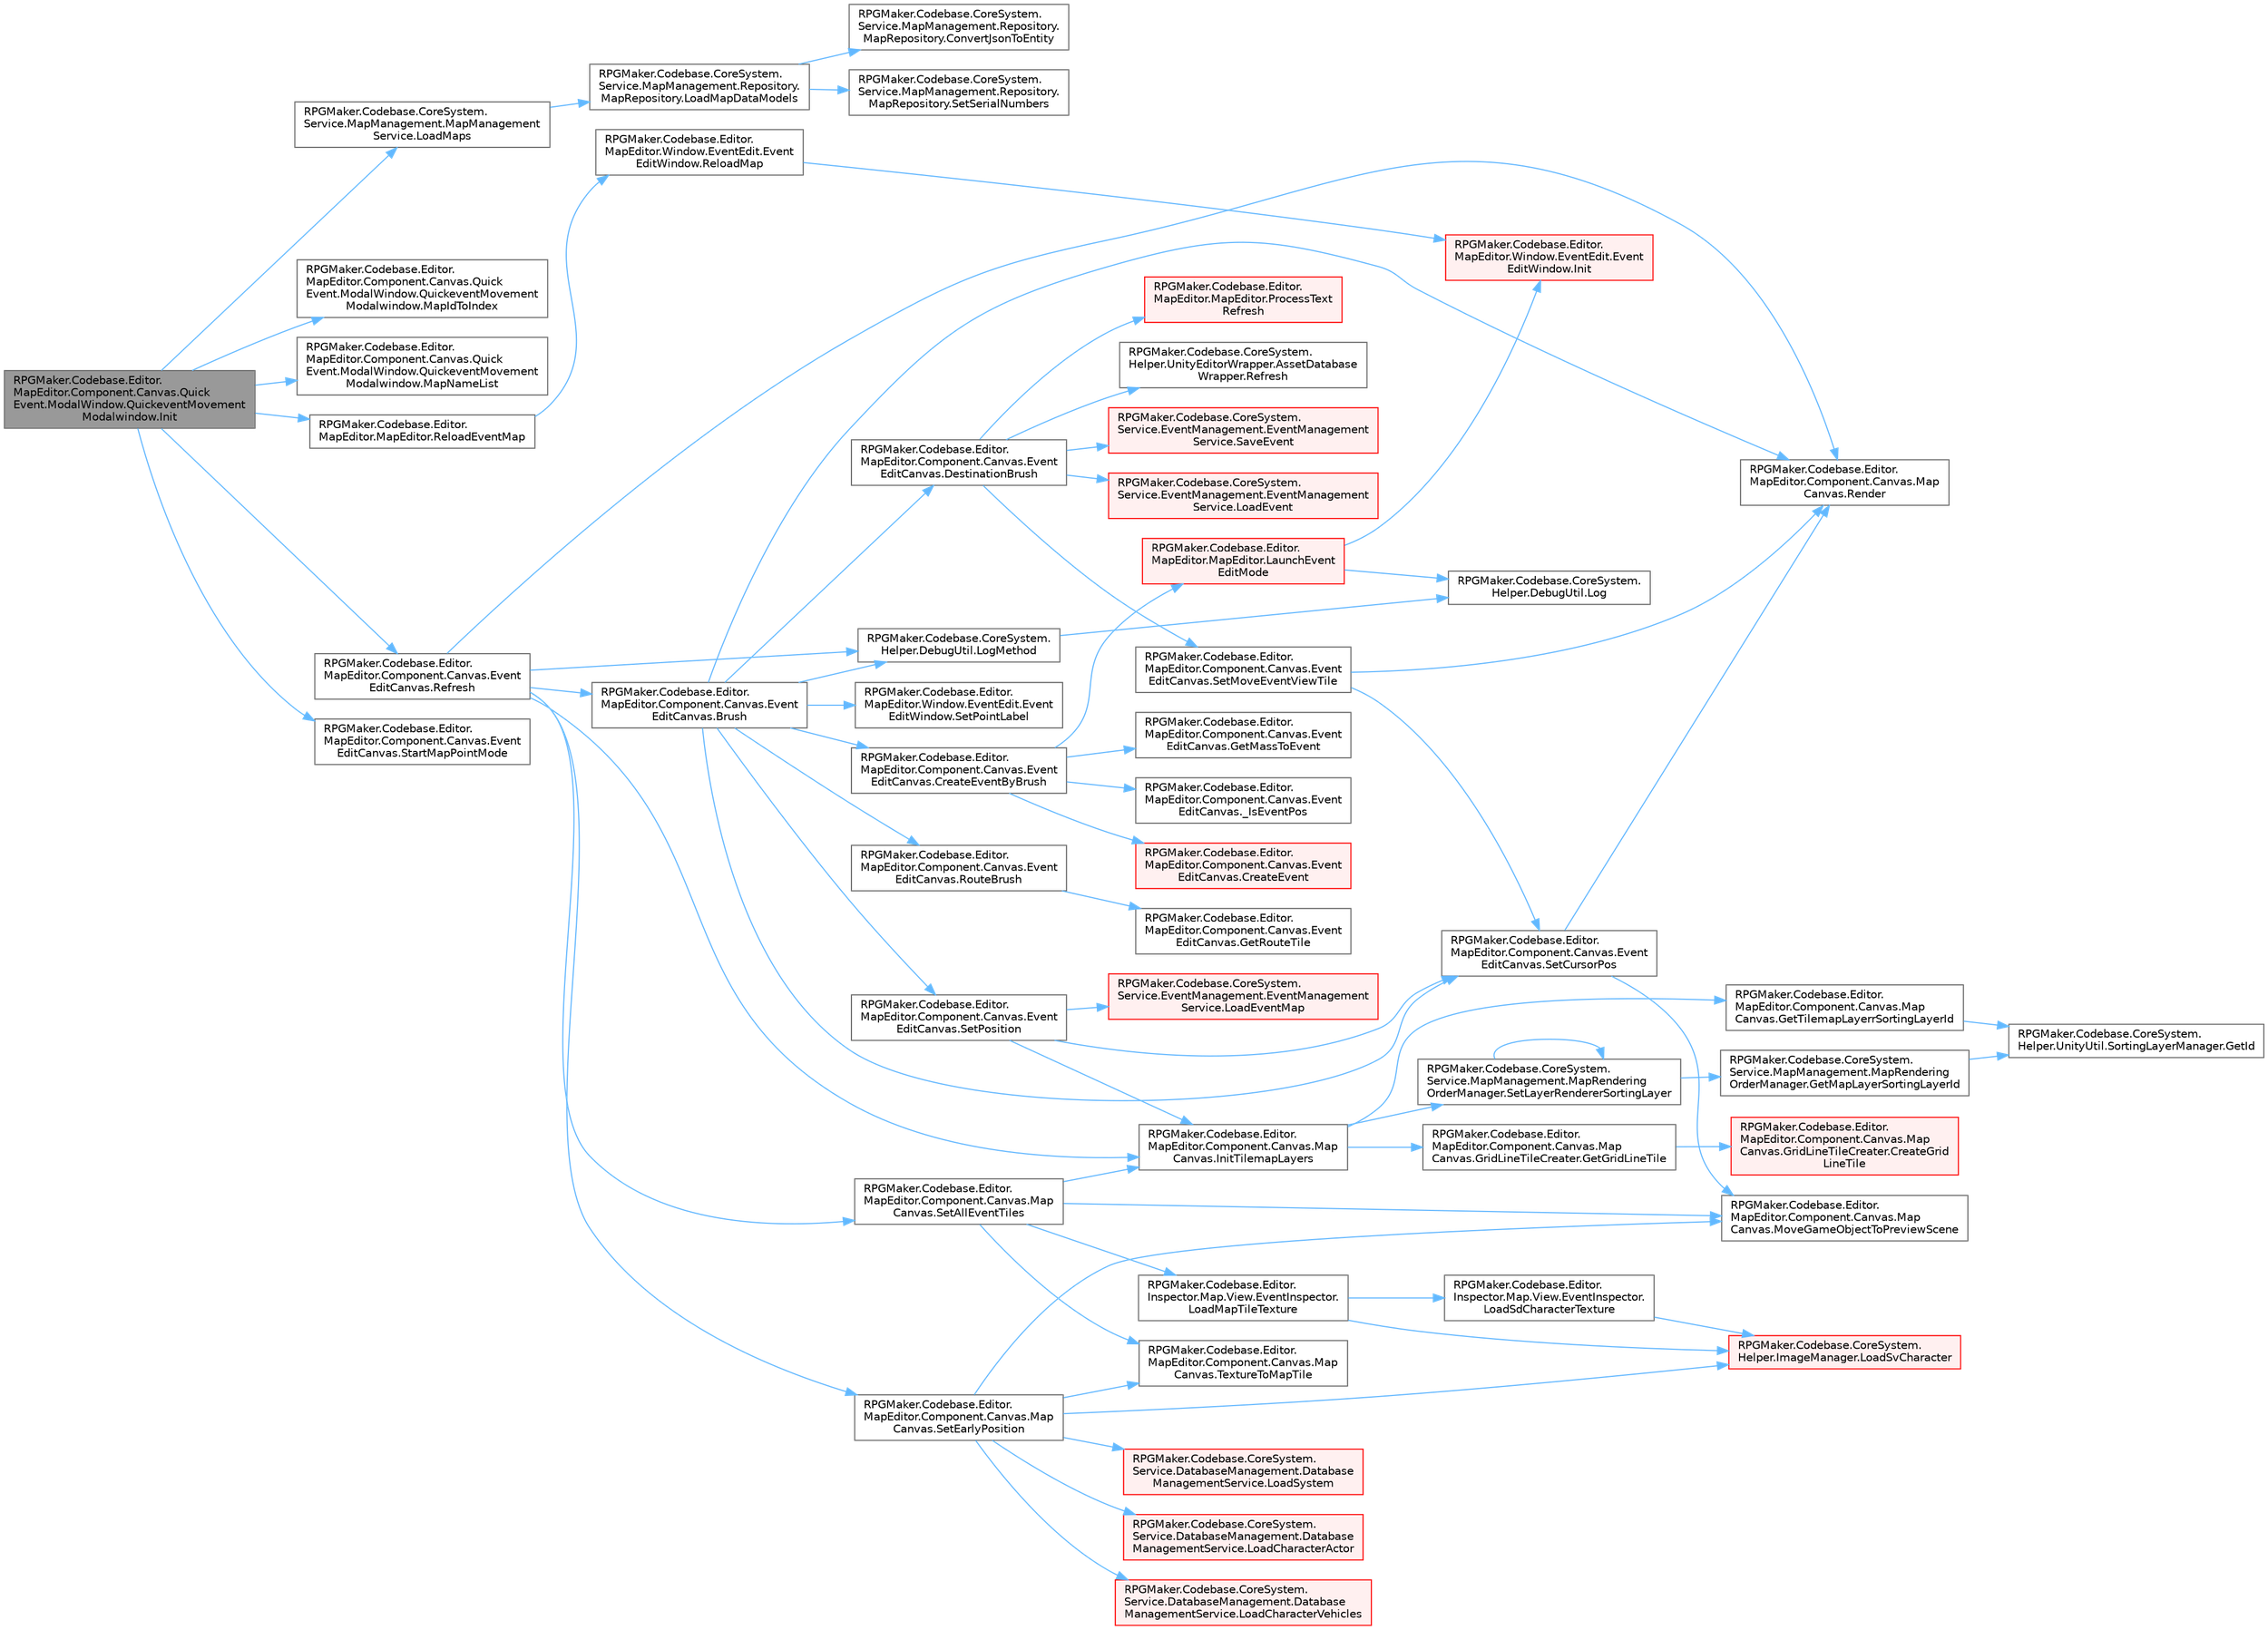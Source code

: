 digraph "RPGMaker.Codebase.Editor.MapEditor.Component.Canvas.QuickEvent.ModalWindow.QuickeventMovementModalwindow.Init"
{
 // LATEX_PDF_SIZE
  bgcolor="transparent";
  edge [fontname=Helvetica,fontsize=10,labelfontname=Helvetica,labelfontsize=10];
  node [fontname=Helvetica,fontsize=10,shape=box,height=0.2,width=0.4];
  rankdir="LR";
  Node1 [id="Node000001",label="RPGMaker.Codebase.Editor.\lMapEditor.Component.Canvas.Quick\lEvent.ModalWindow.QuickeventMovement\lModalwindow.Init",height=0.2,width=0.4,color="gray40", fillcolor="grey60", style="filled", fontcolor="black",tooltip="😁 初期化"];
  Node1 -> Node2 [id="edge1_Node000001_Node000002",color="steelblue1",style="solid",tooltip=" "];
  Node2 [id="Node000002",label="RPGMaker.Codebase.CoreSystem.\lService.MapManagement.MapManagement\lService.LoadMaps",height=0.2,width=0.4,color="grey40", fillcolor="white", style="filled",URL="$da/d11/class_r_p_g_maker_1_1_codebase_1_1_core_system_1_1_service_1_1_map_management_1_1_map_management_service.html#ac1e32acf560202489431edc32292d3ac",tooltip="😁 [マップ操作]"];
  Node2 -> Node3 [id="edge2_Node000002_Node000003",color="steelblue1",style="solid",tooltip=" "];
  Node3 [id="Node000003",label="RPGMaker.Codebase.CoreSystem.\lService.MapManagement.Repository.\lMapRepository.LoadMapDataModels",height=0.2,width=0.4,color="grey40", fillcolor="white", style="filled",URL="$d5/d90/class_r_p_g_maker_1_1_codebase_1_1_core_system_1_1_service_1_1_map_management_1_1_repository_1_1_map_repository.html#ae52ac0cf88d7d660713d2c01b24207e2",tooltip="😁 マップ・データ・モデル読込"];
  Node3 -> Node4 [id="edge3_Node000003_Node000004",color="steelblue1",style="solid",tooltip=" "];
  Node4 [id="Node000004",label="RPGMaker.Codebase.CoreSystem.\lService.MapManagement.Repository.\lMapRepository.ConvertJsonToEntity",height=0.2,width=0.4,color="grey40", fillcolor="white", style="filled",URL="$d5/d90/class_r_p_g_maker_1_1_codebase_1_1_core_system_1_1_service_1_1_map_management_1_1_repository_1_1_map_repository.html#a712ec3f11afbdf696f89f34c65583346",tooltip="😁 JSONからエンティティへ変換"];
  Node3 -> Node5 [id="edge4_Node000003_Node000005",color="steelblue1",style="solid",tooltip=" "];
  Node5 [id="Node000005",label="RPGMaker.Codebase.CoreSystem.\lService.MapManagement.Repository.\lMapRepository.SetSerialNumbers",height=0.2,width=0.4,color="grey40", fillcolor="white", style="filled",URL="$d5/d90/class_r_p_g_maker_1_1_codebase_1_1_core_system_1_1_service_1_1_map_management_1_1_repository_1_1_map_repository.html#aac8a4802465c30e6b280e54872da1e8d",tooltip="連番設定"];
  Node1 -> Node6 [id="edge5_Node000001_Node000006",color="steelblue1",style="solid",tooltip=" "];
  Node6 [id="Node000006",label="RPGMaker.Codebase.Editor.\lMapEditor.Component.Canvas.Quick\lEvent.ModalWindow.QuickeventMovement\lModalwindow.MapIdToIndex",height=0.2,width=0.4,color="grey40", fillcolor="white", style="filled",URL="$db/d5b/class_r_p_g_maker_1_1_codebase_1_1_editor_1_1_map_editor_1_1_component_1_1_canvas_1_1_quick_evenc693a89f60a651f3e44ecd247236fa71.html#a983ae9eff85666470c0aeb11d7a9ddaf",tooltip="MapIdをIndexで返す"];
  Node1 -> Node7 [id="edge6_Node000001_Node000007",color="steelblue1",style="solid",tooltip=" "];
  Node7 [id="Node000007",label="RPGMaker.Codebase.Editor.\lMapEditor.Component.Canvas.Quick\lEvent.ModalWindow.QuickeventMovement\lModalwindow.MapNameList",height=0.2,width=0.4,color="grey40", fillcolor="white", style="filled",URL="$db/d5b/class_r_p_g_maker_1_1_codebase_1_1_editor_1_1_map_editor_1_1_component_1_1_canvas_1_1_quick_evenc693a89f60a651f3e44ecd247236fa71.html#ab0a17417d7bd2ce94c74cf0678d34e12",tooltip="MAP名をList<string>で返す"];
  Node1 -> Node8 [id="edge7_Node000001_Node000008",color="steelblue1",style="solid",tooltip=" "];
  Node8 [id="Node000008",label="RPGMaker.Codebase.Editor.\lMapEditor.Component.Canvas.Event\lEditCanvas.Refresh",height=0.2,width=0.4,color="grey40", fillcolor="white", style="filled",URL="$df/d64/class_r_p_g_maker_1_1_codebase_1_1_editor_1_1_map_editor_1_1_component_1_1_canvas_1_1_event_edit_canvas.html#a78803b998253513023cb9706e7ed1f94",tooltip="データおよび表示更新"];
  Node8 -> Node9 [id="edge8_Node000008_Node000009",color="steelblue1",style="solid",tooltip=" "];
  Node9 [id="Node000009",label="RPGMaker.Codebase.Editor.\lMapEditor.Component.Canvas.Event\lEditCanvas.Brush",height=0.2,width=0.4,color="grey40", fillcolor="white", style="filled",URL="$df/d64/class_r_p_g_maker_1_1_codebase_1_1_editor_1_1_map_editor_1_1_component_1_1_canvas_1_1_event_edit_canvas.html#ab26bd30cbeb774d79fb2f72aba7d48b0",tooltip="描画処理"];
  Node9 -> Node10 [id="edge9_Node000009_Node000010",color="steelblue1",style="solid",tooltip=" "];
  Node10 [id="Node000010",label="RPGMaker.Codebase.Editor.\lMapEditor.Component.Canvas.Event\lEditCanvas.CreateEventByBrush",height=0.2,width=0.4,color="grey40", fillcolor="white", style="filled",URL="$df/d64/class_r_p_g_maker_1_1_codebase_1_1_editor_1_1_map_editor_1_1_component_1_1_canvas_1_1_event_edit_canvas.html#ad6b0f7d721103e7fd954dee75b8bf3c2",tooltip=" "];
  Node10 -> Node11 [id="edge10_Node000010_Node000011",color="steelblue1",style="solid",tooltip=" "];
  Node11 [id="Node000011",label="RPGMaker.Codebase.Editor.\lMapEditor.Component.Canvas.Event\lEditCanvas._IsEventPos",height=0.2,width=0.4,color="grey40", fillcolor="white", style="filled",URL="$df/d64/class_r_p_g_maker_1_1_codebase_1_1_editor_1_1_map_editor_1_1_component_1_1_canvas_1_1_event_edit_canvas.html#ad4217e2c6e99680c671db5273c628cd7",tooltip="すでにイベントが設置されているか"];
  Node10 -> Node12 [id="edge11_Node000010_Node000012",color="steelblue1",style="solid",tooltip=" "];
  Node12 [id="Node000012",label="RPGMaker.Codebase.Editor.\lMapEditor.Component.Canvas.Event\lEditCanvas.CreateEvent",height=0.2,width=0.4,color="red", fillcolor="#FFF0F0", style="filled",URL="$df/d64/class_r_p_g_maker_1_1_codebase_1_1_editor_1_1_map_editor_1_1_component_1_1_canvas_1_1_event_edit_canvas.html#a23522bcdd0f3c96a9e5447833bbe66a6",tooltip=" "];
  Node10 -> Node55 [id="edge12_Node000010_Node000055",color="steelblue1",style="solid",tooltip=" "];
  Node55 [id="Node000055",label="RPGMaker.Codebase.Editor.\lMapEditor.Component.Canvas.Event\lEditCanvas.GetMassToEvent",height=0.2,width=0.4,color="grey40", fillcolor="white", style="filled",URL="$df/d64/class_r_p_g_maker_1_1_codebase_1_1_editor_1_1_map_editor_1_1_component_1_1_canvas_1_1_event_edit_canvas.html#ab08532d893958f4c7fce674fa90974b3",tooltip="マス目からイベント取得"];
  Node10 -> Node56 [id="edge13_Node000010_Node000056",color="steelblue1",style="solid",tooltip=" "];
  Node56 [id="Node000056",label="RPGMaker.Codebase.Editor.\lMapEditor.MapEditor.LaunchEvent\lEditMode",height=0.2,width=0.4,color="red", fillcolor="#FFF0F0", style="filled",URL="$d1/d2d/class_r_p_g_maker_1_1_codebase_1_1_editor_1_1_map_editor_1_1_map_editor.html#a9332dde4703a160f0ccb15baac16bbe6",tooltip="イベント編集モードに切り替え"];
  Node56 -> Node61 [id="edge14_Node000056_Node000061",color="steelblue1",style="solid",tooltip=" "];
  Node61 [id="Node000061",label="RPGMaker.Codebase.Editor.\lMapEditor.Window.EventEdit.Event\lEditWindow.Init",height=0.2,width=0.4,color="red", fillcolor="#FFF0F0", style="filled",URL="$db/d92/class_r_p_g_maker_1_1_codebase_1_1_editor_1_1_map_editor_1_1_window_1_1_event_edit_1_1_event_edit_window.html#a4ff85adeafc8399792ae8ad76fb60980",tooltip="初期化"];
  Node56 -> Node90 [id="edge15_Node000056_Node000090",color="steelblue1",style="solid",tooltip=" "];
  Node90 [id="Node000090",label="RPGMaker.Codebase.CoreSystem.\lHelper.DebugUtil.Log",height=0.2,width=0.4,color="grey40", fillcolor="white", style="filled",URL="$d0/dba/class_r_p_g_maker_1_1_codebase_1_1_core_system_1_1_helper_1_1_debug_util.html#ae769554710c95a408921ec8596769145",tooltip="オブジェクトを文字列化してUnityコンソールに表示する。"];
  Node9 -> Node109 [id="edge16_Node000009_Node000109",color="steelblue1",style="solid",tooltip=" "];
  Node109 [id="Node000109",label="RPGMaker.Codebase.Editor.\lMapEditor.Component.Canvas.Event\lEditCanvas.DestinationBrush",height=0.2,width=0.4,color="grey40", fillcolor="white", style="filled",URL="$df/d64/class_r_p_g_maker_1_1_codebase_1_1_editor_1_1_map_editor_1_1_component_1_1_canvas_1_1_event_edit_canvas.html#ae83b1a90ba182672ebfa7fc60c18f035",tooltip=" "];
  Node109 -> Node54 [id="edge17_Node000109_Node000054",color="steelblue1",style="solid",tooltip=" "];
  Node54 [id="Node000054",label="RPGMaker.Codebase.CoreSystem.\lService.EventManagement.EventManagement\lService.LoadEvent",height=0.2,width=0.4,color="red", fillcolor="#FFF0F0", style="filled",URL="$d5/d7b/class_r_p_g_maker_1_1_codebase_1_1_core_system_1_1_service_1_1_event_management_1_1_event_management_service.html#aeaed214f12d8e6bfbe007a19b46a305d",tooltip="😁 イベント読込"];
  Node109 -> Node110 [id="edge18_Node000109_Node000110",color="steelblue1",style="solid",tooltip=" "];
  Node110 [id="Node000110",label="RPGMaker.Codebase.Editor.\lMapEditor.MapEditor.ProcessText\lRefresh",height=0.2,width=0.4,color="red", fillcolor="#FFF0F0", style="filled",URL="$d1/d2d/class_r_p_g_maker_1_1_codebase_1_1_editor_1_1_map_editor_1_1_map_editor.html#aef3f965383474fe0e22526b4095ed31d",tooltip="ProcessTextの更新"];
  Node109 -> Node111 [id="edge19_Node000109_Node000111",color="steelblue1",style="solid",tooltip=" "];
  Node111 [id="Node000111",label="RPGMaker.Codebase.CoreSystem.\lHelper.UnityEditorWrapper.AssetDatabase\lWrapper.Refresh",height=0.2,width=0.4,color="grey40", fillcolor="white", style="filled",URL="$d9/d20/class_r_p_g_maker_1_1_codebase_1_1_core_system_1_1_helper_1_1_unity_editor_wrapper_1_1_asset_database_wrapper.html#a6a55f5098d23beaeadbcb41de897f051",tooltip=" "];
  Node109 -> Node29 [id="edge20_Node000109_Node000029",color="steelblue1",style="solid",tooltip=" "];
  Node29 [id="Node000029",label="RPGMaker.Codebase.CoreSystem.\lService.EventManagement.EventManagement\lService.SaveEvent",height=0.2,width=0.4,color="red", fillcolor="#FFF0F0", style="filled",URL="$d5/d7b/class_r_p_g_maker_1_1_codebase_1_1_core_system_1_1_service_1_1_event_management_1_1_event_management_service.html#ab4076d36d7d412ee2420c7e81d02ab4a",tooltip="😁 イベント保存"];
  Node109 -> Node112 [id="edge21_Node000109_Node000112",color="steelblue1",style="solid",tooltip=" "];
  Node112 [id="Node000112",label="RPGMaker.Codebase.Editor.\lMapEditor.Component.Canvas.Event\lEditCanvas.SetMoveEventViewTile",height=0.2,width=0.4,color="grey40", fillcolor="white", style="filled",URL="$df/d64/class_r_p_g_maker_1_1_codebase_1_1_editor_1_1_map_editor_1_1_component_1_1_canvas_1_1_event_edit_canvas.html#a955a783e8d05bd8725cd3f6db74ab48f",tooltip="移動系イベントで表示する用"];
  Node112 -> Node105 [id="edge22_Node000112_Node000105",color="steelblue1",style="solid",tooltip=" "];
  Node105 [id="Node000105",label="RPGMaker.Codebase.Editor.\lMapEditor.Component.Canvas.Map\lCanvas.Render",height=0.2,width=0.4,color="grey40", fillcolor="white", style="filled",URL="$da/d63/class_r_p_g_maker_1_1_codebase_1_1_editor_1_1_map_editor_1_1_component_1_1_canvas_1_1_map_canvas.html#a2251fde9142862e109ac4894a3769594",tooltip="マップ描画"];
  Node112 -> Node103 [id="edge23_Node000112_Node000103",color="steelblue1",style="solid",tooltip=" "];
  Node103 [id="Node000103",label="RPGMaker.Codebase.Editor.\lMapEditor.Component.Canvas.Event\lEditCanvas.SetCursorPos",height=0.2,width=0.4,color="grey40", fillcolor="white", style="filled",URL="$df/d64/class_r_p_g_maker_1_1_codebase_1_1_editor_1_1_map_editor_1_1_component_1_1_canvas_1_1_event_edit_canvas.html#a01dd8ebe72e3d3f8b294f0bccbbca9cc",tooltip="カーソル位置を設定する。"];
  Node103 -> Node104 [id="edge24_Node000103_Node000104",color="steelblue1",style="solid",tooltip=" "];
  Node104 [id="Node000104",label="RPGMaker.Codebase.Editor.\lMapEditor.Component.Canvas.Map\lCanvas.MoveGameObjectToPreviewScene",height=0.2,width=0.4,color="grey40", fillcolor="white", style="filled",URL="$da/d63/class_r_p_g_maker_1_1_codebase_1_1_editor_1_1_map_editor_1_1_component_1_1_canvas_1_1_map_canvas.html#ac8b93ac86a3f9b8703fcc3b28a617628",tooltip="ゲームオブジェクトを現在属しているシーンからプレビューシーンに移動させる。"];
  Node103 -> Node105 [id="edge25_Node000103_Node000105",color="steelblue1",style="solid",tooltip=" "];
  Node9 -> Node113 [id="edge26_Node000009_Node000113",color="steelblue1",style="solid",tooltip=" "];
  Node113 [id="Node000113",label="RPGMaker.Codebase.CoreSystem.\lHelper.DebugUtil.LogMethod",height=0.2,width=0.4,color="grey40", fillcolor="white", style="filled",URL="$d0/dba/class_r_p_g_maker_1_1_codebase_1_1_core_system_1_1_helper_1_1_debug_util.html#a350477b28f94bba0a576b0761b036471",tooltip="メソッドと引数列をUnityコンソールに表示する。"];
  Node113 -> Node90 [id="edge27_Node000113_Node000090",color="steelblue1",style="solid",tooltip=" "];
  Node9 -> Node105 [id="edge28_Node000009_Node000105",color="steelblue1",style="solid",tooltip=" "];
  Node9 -> Node114 [id="edge29_Node000009_Node000114",color="steelblue1",style="solid",tooltip=" "];
  Node114 [id="Node000114",label="RPGMaker.Codebase.Editor.\lMapEditor.Component.Canvas.Event\lEditCanvas.RouteBrush",height=0.2,width=0.4,color="grey40", fillcolor="white", style="filled",URL="$df/d64/class_r_p_g_maker_1_1_codebase_1_1_editor_1_1_map_editor_1_1_component_1_1_canvas_1_1_event_edit_canvas.html#ad066f05e4cbf3937aecffde2fab3d17c",tooltip=" "];
  Node114 -> Node115 [id="edge30_Node000114_Node000115",color="steelblue1",style="solid",tooltip=" "];
  Node115 [id="Node000115",label="RPGMaker.Codebase.Editor.\lMapEditor.Component.Canvas.Event\lEditCanvas.GetRouteTile",height=0.2,width=0.4,color="grey40", fillcolor="white", style="filled",URL="$df/d64/class_r_p_g_maker_1_1_codebase_1_1_editor_1_1_map_editor_1_1_component_1_1_canvas_1_1_event_edit_canvas.html#ab6b001363fd92f27638fe45144c3cc64",tooltip=" "];
  Node9 -> Node103 [id="edge31_Node000009_Node000103",color="steelblue1",style="solid",tooltip=" "];
  Node9 -> Node106 [id="edge32_Node000009_Node000106",color="steelblue1",style="solid",tooltip=" "];
  Node106 [id="Node000106",label="RPGMaker.Codebase.Editor.\lMapEditor.Window.EventEdit.Event\lEditWindow.SetPointLabel",height=0.2,width=0.4,color="grey40", fillcolor="white", style="filled",URL="$db/d92/class_r_p_g_maker_1_1_codebase_1_1_editor_1_1_map_editor_1_1_window_1_1_event_edit_1_1_event_edit_window.html#acb6f0b1e1e8e23a724e2f4a1bf8f9f88",tooltip=" "];
  Node9 -> Node116 [id="edge33_Node000009_Node000116",color="steelblue1",style="solid",tooltip=" "];
  Node116 [id="Node000116",label="RPGMaker.Codebase.Editor.\lMapEditor.Component.Canvas.Event\lEditCanvas.SetPosition",height=0.2,width=0.4,color="grey40", fillcolor="white", style="filled",URL="$df/d64/class_r_p_g_maker_1_1_codebase_1_1_editor_1_1_map_editor_1_1_component_1_1_canvas_1_1_event_edit_canvas.html#ae12df781b753d3c17f0f1653f96d7686",tooltip=" "];
  Node116 -> Node117 [id="edge34_Node000116_Node000117",color="steelblue1",style="solid",tooltip=" "];
  Node117 [id="Node000117",label="RPGMaker.Codebase.Editor.\lMapEditor.Component.Canvas.Map\lCanvas.InitTilemapLayers",height=0.2,width=0.4,color="grey40", fillcolor="white", style="filled",URL="$da/d63/class_r_p_g_maker_1_1_codebase_1_1_editor_1_1_map_editor_1_1_component_1_1_canvas_1_1_map_canvas.html#ab47e20ae7814bf14fe63db215211e127",tooltip=" "];
  Node117 -> Node118 [id="edge35_Node000117_Node000118",color="steelblue1",style="solid",tooltip=" "];
  Node118 [id="Node000118",label="RPGMaker.Codebase.Editor.\lMapEditor.Component.Canvas.Map\lCanvas.GridLineTileCreater.GetGridLineTile",height=0.2,width=0.4,color="grey40", fillcolor="white", style="filled",URL="$d5/db3/class_r_p_g_maker_1_1_codebase_1_1_editor_1_1_map_editor_1_1_component_1_1_canvas_1_1_map_canvas_1_1_grid_line_tile_creater.html#a94deb6d6b4037843ab7dda6878d17f47",tooltip=" "];
  Node118 -> Node119 [id="edge36_Node000118_Node000119",color="steelblue1",style="solid",tooltip=" "];
  Node119 [id="Node000119",label="RPGMaker.Codebase.Editor.\lMapEditor.Component.Canvas.Map\lCanvas.GridLineTileCreater.CreateGrid\lLineTile",height=0.2,width=0.4,color="red", fillcolor="#FFF0F0", style="filled",URL="$d5/db3/class_r_p_g_maker_1_1_codebase_1_1_editor_1_1_map_editor_1_1_component_1_1_canvas_1_1_map_canvas_1_1_grid_line_tile_creater.html#a08f55293147aeeee56e7b53a5947c056",tooltip="マップタイルグリッド線用のタイルを生成。"];
  Node117 -> Node122 [id="edge37_Node000117_Node000122",color="steelblue1",style="solid",tooltip=" "];
  Node122 [id="Node000122",label="RPGMaker.Codebase.Editor.\lMapEditor.Component.Canvas.Map\lCanvas.GetTilemapLayerrSortingLayerId",height=0.2,width=0.4,color="grey40", fillcolor="white", style="filled",URL="$da/d63/class_r_p_g_maker_1_1_codebase_1_1_editor_1_1_map_editor_1_1_component_1_1_canvas_1_1_map_canvas.html#a0506194da196cf76cba6d57ad09f1c92",tooltip=" "];
  Node122 -> Node123 [id="edge38_Node000122_Node000123",color="steelblue1",style="solid",tooltip=" "];
  Node123 [id="Node000123",label="RPGMaker.Codebase.CoreSystem.\lHelper.UnityUtil.SortingLayerManager.GetId",height=0.2,width=0.4,color="grey40", fillcolor="white", style="filled",URL="$d1/d41/class_r_p_g_maker_1_1_codebase_1_1_core_system_1_1_helper_1_1_unity_util_1_1_sorting_layer_manager.html#a7a1af6bef900bdb6193a699b1670b772",tooltip=" "];
  Node117 -> Node124 [id="edge39_Node000117_Node000124",color="steelblue1",style="solid",tooltip=" "];
  Node124 [id="Node000124",label="RPGMaker.Codebase.CoreSystem.\lService.MapManagement.MapRendering\lOrderManager.SetLayerRendererSortingLayer",height=0.2,width=0.4,color="grey40", fillcolor="white", style="filled",URL="$d5/d51/class_r_p_g_maker_1_1_codebase_1_1_core_system_1_1_service_1_1_map_management_1_1_map_rendering_order_manager.html#a921c81e6c3f02ac726d6cda3a374502b",tooltip="😁 層描画ソート層設定"];
  Node124 -> Node125 [id="edge40_Node000124_Node000125",color="steelblue1",style="solid",tooltip=" "];
  Node125 [id="Node000125",label="RPGMaker.Codebase.CoreSystem.\lService.MapManagement.MapRendering\lOrderManager.GetMapLayerSortingLayerId",height=0.2,width=0.4,color="grey40", fillcolor="white", style="filled",URL="$d5/d51/class_r_p_g_maker_1_1_codebase_1_1_core_system_1_1_service_1_1_map_management_1_1_map_rendering_order_manager.html#a660928cf999205689eb7bdf57c3934e4",tooltip="😁 マップ層並び替える層Id"];
  Node125 -> Node123 [id="edge41_Node000125_Node000123",color="steelblue1",style="solid",tooltip=" "];
  Node124 -> Node124 [id="edge42_Node000124_Node000124",color="steelblue1",style="solid",tooltip=" "];
  Node116 -> Node126 [id="edge43_Node000116_Node000126",color="steelblue1",style="solid",tooltip=" "];
  Node126 [id="Node000126",label="RPGMaker.Codebase.CoreSystem.\lService.EventManagement.EventManagement\lService.LoadEventMap",height=0.2,width=0.4,color="red", fillcolor="#FFF0F0", style="filled",URL="$d5/d7b/class_r_p_g_maker_1_1_codebase_1_1_core_system_1_1_service_1_1_event_management_1_1_event_management_service.html#aa63d78cbfcaaf1b54776075b618d80b1",tooltip="😁 イベント・マップ読込"];
  Node116 -> Node103 [id="edge44_Node000116_Node000103",color="steelblue1",style="solid",tooltip=" "];
  Node8 -> Node117 [id="edge45_Node000008_Node000117",color="steelblue1",style="solid",tooltip=" "];
  Node8 -> Node113 [id="edge46_Node000008_Node000113",color="steelblue1",style="solid",tooltip=" "];
  Node8 -> Node105 [id="edge47_Node000008_Node000105",color="steelblue1",style="solid",tooltip=" "];
  Node8 -> Node128 [id="edge48_Node000008_Node000128",color="steelblue1",style="solid",tooltip=" "];
  Node128 [id="Node000128",label="RPGMaker.Codebase.Editor.\lMapEditor.Component.Canvas.Map\lCanvas.SetAllEventTiles",height=0.2,width=0.4,color="grey40", fillcolor="white", style="filled",URL="$da/d63/class_r_p_g_maker_1_1_codebase_1_1_editor_1_1_map_editor_1_1_component_1_1_canvas_1_1_map_canvas.html#afe8399bb2859ecb80082dcd4ab96711c",tooltip="マップの全てのイベントの位置にイベントを表わすタイルを設定する。"];
  Node128 -> Node117 [id="edge49_Node000128_Node000117",color="steelblue1",style="solid",tooltip=" "];
  Node128 -> Node129 [id="edge50_Node000128_Node000129",color="steelblue1",style="solid",tooltip=" "];
  Node129 [id="Node000129",label="RPGMaker.Codebase.Editor.\lInspector.Map.View.EventInspector.\lLoadMapTileTexture",height=0.2,width=0.4,color="grey40", fillcolor="white", style="filled",URL="$d1/d3b/class_r_p_g_maker_1_1_codebase_1_1_editor_1_1_inspector_1_1_map_1_1_view_1_1_event_inspector.html#a739583a4bb9d9df6388441166ec14cbd",tooltip="マップイベントページ情報によりマップタイルに表示するテクスチャーを取得する。"];
  Node129 -> Node130 [id="edge51_Node000129_Node000130",color="steelblue1",style="solid",tooltip=" "];
  Node130 [id="Node000130",label="RPGMaker.Codebase.Editor.\lInspector.Map.View.EventInspector.\lLoadSdCharacterTexture",height=0.2,width=0.4,color="grey40", fillcolor="white", style="filled",URL="$d1/d3b/class_r_p_g_maker_1_1_codebase_1_1_editor_1_1_inspector_1_1_map_1_1_view_1_1_event_inspector.html#a4a1348e47690efa05e396c2e1520ffe8",tooltip=" "];
  Node130 -> Node131 [id="edge52_Node000130_Node000131",color="steelblue1",style="solid",tooltip=" "];
  Node131 [id="Node000131",label="RPGMaker.Codebase.CoreSystem.\lHelper.ImageManager.LoadSvCharacter",height=0.2,width=0.4,color="red", fillcolor="#FFF0F0", style="filled",URL="$d3/db5/class_r_p_g_maker_1_1_codebase_1_1_core_system_1_1_helper_1_1_image_manager.html#a62e57741c25fd16cd5add4507dfb3ddd",tooltip=" "];
  Node129 -> Node131 [id="edge53_Node000129_Node000131",color="steelblue1",style="solid",tooltip=" "];
  Node128 -> Node104 [id="edge54_Node000128_Node000104",color="steelblue1",style="solid",tooltip=" "];
  Node128 -> Node138 [id="edge55_Node000128_Node000138",color="steelblue1",style="solid",tooltip=" "];
  Node138 [id="Node000138",label="RPGMaker.Codebase.Editor.\lMapEditor.Component.Canvas.Map\lCanvas.TextureToMapTile",height=0.2,width=0.4,color="grey40", fillcolor="white", style="filled",URL="$da/d63/class_r_p_g_maker_1_1_codebase_1_1_editor_1_1_map_editor_1_1_component_1_1_canvas_1_1_map_canvas.html#aa2b1462005424ba94e24b5b70bb3475c",tooltip=" "];
  Node8 -> Node139 [id="edge56_Node000008_Node000139",color="steelblue1",style="solid",tooltip=" "];
  Node139 [id="Node000139",label="RPGMaker.Codebase.Editor.\lMapEditor.Component.Canvas.Map\lCanvas.SetEarlyPosition",height=0.2,width=0.4,color="grey40", fillcolor="white", style="filled",URL="$da/d63/class_r_p_g_maker_1_1_codebase_1_1_editor_1_1_map_editor_1_1_component_1_1_canvas_1_1_map_canvas.html#a6877989323d14f9376691bf1c26aa289",tooltip="初期パーティ、乗り物のタイルを設定する"];
  Node139 -> Node26 [id="edge57_Node000139_Node000026",color="steelblue1",style="solid",tooltip=" "];
  Node26 [id="Node000026",label="RPGMaker.Codebase.CoreSystem.\lService.DatabaseManagement.Database\lManagementService.LoadCharacterActor",height=0.2,width=0.4,color="red", fillcolor="#FFF0F0", style="filled",URL="$db/db0/class_r_p_g_maker_1_1_codebase_1_1_core_system_1_1_service_1_1_database_management_1_1_database_management_service.html#afa56ff9a916ba5265719f6be7f2330e2",tooltip="😁 キャラクター・アクター読込"];
  Node139 -> Node140 [id="edge58_Node000139_Node000140",color="steelblue1",style="solid",tooltip=" "];
  Node140 [id="Node000140",label="RPGMaker.Codebase.CoreSystem.\lService.DatabaseManagement.Database\lManagementService.LoadCharacterVehicles",height=0.2,width=0.4,color="red", fillcolor="#FFF0F0", style="filled",URL="$db/db0/class_r_p_g_maker_1_1_codebase_1_1_core_system_1_1_service_1_1_database_management_1_1_database_management_service.html#a0b003a876f01ec9a754241a3df3836fc",tooltip="😁 キャラクターの乗り物読込"];
  Node139 -> Node131 [id="edge59_Node000139_Node000131",color="steelblue1",style="solid",tooltip=" "];
  Node139 -> Node142 [id="edge60_Node000139_Node000142",color="steelblue1",style="solid",tooltip=" "];
  Node142 [id="Node000142",label="RPGMaker.Codebase.CoreSystem.\lService.DatabaseManagement.Database\lManagementService.LoadSystem",height=0.2,width=0.4,color="red", fillcolor="#FFF0F0", style="filled",URL="$db/db0/class_r_p_g_maker_1_1_codebase_1_1_core_system_1_1_service_1_1_database_management_1_1_database_management_service.html#ab14ced87348b79b244d7a5d975e80d25",tooltip="😁 ロード・システム"];
  Node139 -> Node104 [id="edge61_Node000139_Node000104",color="steelblue1",style="solid",tooltip=" "];
  Node139 -> Node138 [id="edge62_Node000139_Node000138",color="steelblue1",style="solid",tooltip=" "];
  Node1 -> Node145 [id="edge63_Node000001_Node000145",color="steelblue1",style="solid",tooltip=" "];
  Node145 [id="Node000145",label="RPGMaker.Codebase.Editor.\lMapEditor.MapEditor.ReloadEventMap",height=0.2,width=0.4,color="grey40", fillcolor="white", style="filled",URL="$d1/d2d/class_r_p_g_maker_1_1_codebase_1_1_editor_1_1_map_editor_1_1_map_editor.html#ae1988ba36b2fabfe852ab86c5ce9c730",tooltip=" "];
  Node145 -> Node146 [id="edge64_Node000145_Node000146",color="steelblue1",style="solid",tooltip=" "];
  Node146 [id="Node000146",label="RPGMaker.Codebase.Editor.\lMapEditor.Window.EventEdit.Event\lEditWindow.ReloadMap",height=0.2,width=0.4,color="grey40", fillcolor="white", style="filled",URL="$db/d92/class_r_p_g_maker_1_1_codebase_1_1_editor_1_1_map_editor_1_1_window_1_1_event_edit_1_1_event_edit_window.html#a34653d2ea392ff315a4670d1568cb7a7",tooltip=" "];
  Node146 -> Node61 [id="edge65_Node000146_Node000061",color="steelblue1",style="solid",tooltip=" "];
  Node1 -> Node147 [id="edge66_Node000001_Node000147",color="steelblue1",style="solid",tooltip=" "];
  Node147 [id="Node000147",label="RPGMaker.Codebase.Editor.\lMapEditor.Component.Canvas.Event\lEditCanvas.StartMapPointMode",height=0.2,width=0.4,color="grey40", fillcolor="white", style="filled",URL="$df/d64/class_r_p_g_maker_1_1_codebase_1_1_editor_1_1_map_editor_1_1_component_1_1_canvas_1_1_event_edit_canvas.html#a6cf2a9ac07890b5954d92aa6ecf1bccd",tooltip="場所移動の座標指定を起動する 座標の受け渡し先Enumが入る"];
}
